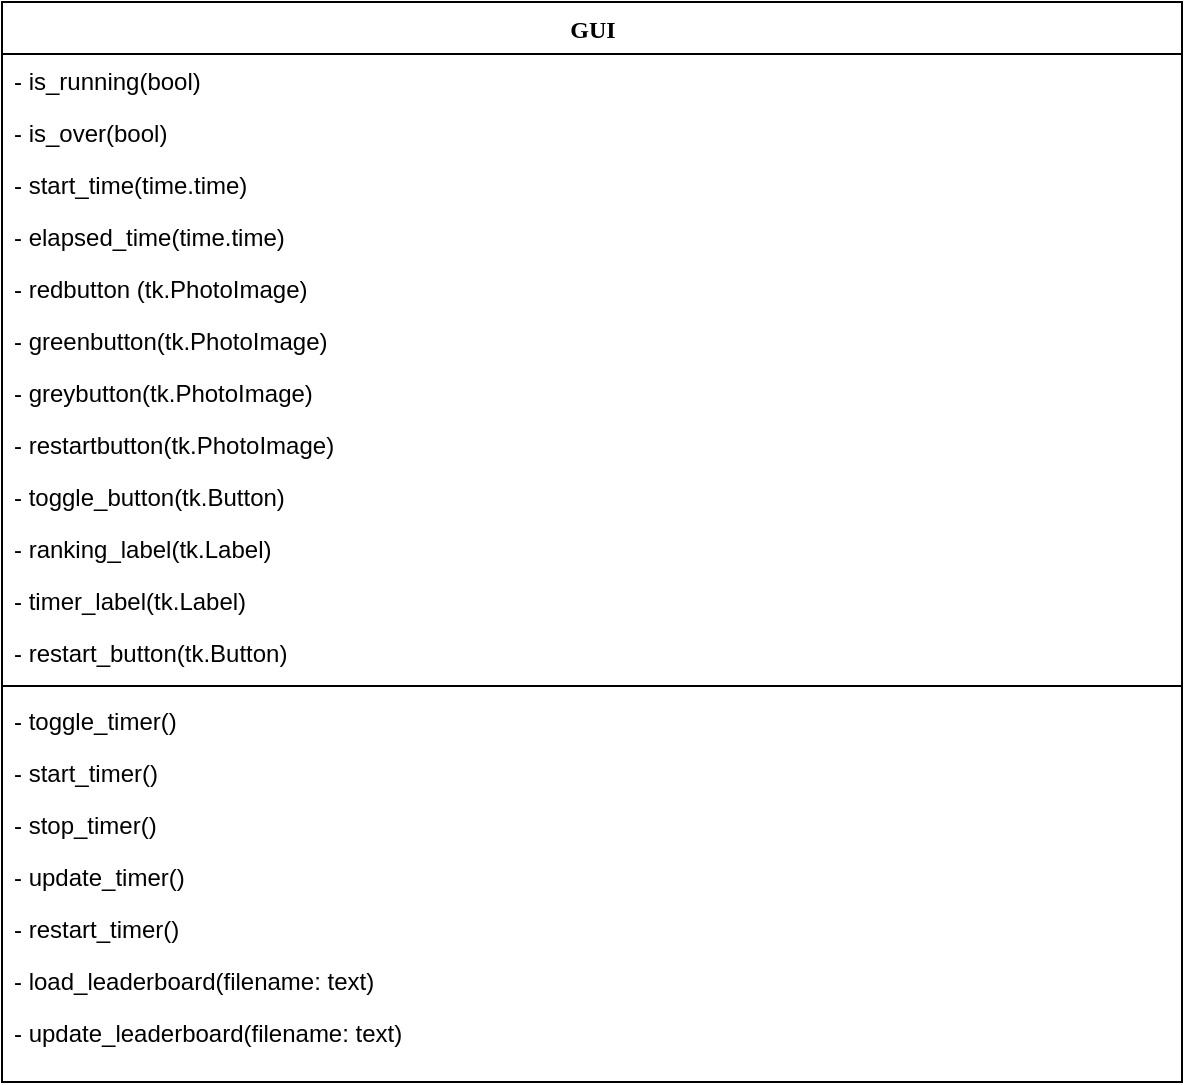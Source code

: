 <mxfile version="21.7.5" type="device">
  <diagram name="Page-1" id="6133507b-19e7-1e82-6fc7-422aa6c4b21f">
    <mxGraphModel dx="1098" dy="820" grid="1" gridSize="10" guides="1" tooltips="1" connect="1" arrows="1" fold="1" page="1" pageScale="1" pageWidth="1100" pageHeight="850" background="none" math="0" shadow="0">
      <root>
        <mxCell id="0" />
        <mxCell id="1" parent="0" />
        <mxCell id="78961159f06e98e8-17" value="GUI" style="swimlane;html=1;fontStyle=1;align=center;verticalAlign=top;childLayout=stackLayout;horizontal=1;startSize=26;horizontalStack=0;resizeParent=1;resizeLast=0;collapsible=1;marginBottom=0;swimlaneFillColor=#ffffff;rounded=0;shadow=0;comic=0;labelBackgroundColor=none;strokeWidth=1;fillColor=none;fontFamily=Verdana;fontSize=12" parent="1" vertex="1">
          <mxGeometry x="330" y="140" width="590" height="540" as="geometry" />
        </mxCell>
        <mxCell id="78961159f06e98e8-23" value="- is_running(bool)" style="text;html=1;strokeColor=none;fillColor=none;align=left;verticalAlign=top;spacingLeft=4;spacingRight=4;whiteSpace=wrap;overflow=hidden;rotatable=0;points=[[0,0.5],[1,0.5]];portConstraint=eastwest;" parent="78961159f06e98e8-17" vertex="1">
          <mxGeometry y="26" width="590" height="26" as="geometry" />
        </mxCell>
        <mxCell id="PmtdMFT_LYgZV779wT0t-5" value="- is_over(bool)" style="text;html=1;strokeColor=none;fillColor=none;align=left;verticalAlign=top;spacingLeft=4;spacingRight=4;whiteSpace=wrap;overflow=hidden;rotatable=0;points=[[0,0.5],[1,0.5]];portConstraint=eastwest;" vertex="1" parent="78961159f06e98e8-17">
          <mxGeometry y="52" width="590" height="26" as="geometry" />
        </mxCell>
        <mxCell id="PmtdMFT_LYgZV779wT0t-6" value="- start_time(time.time)" style="text;html=1;strokeColor=none;fillColor=none;align=left;verticalAlign=top;spacingLeft=4;spacingRight=4;whiteSpace=wrap;overflow=hidden;rotatable=0;points=[[0,0.5],[1,0.5]];portConstraint=eastwest;" vertex="1" parent="78961159f06e98e8-17">
          <mxGeometry y="78" width="590" height="26" as="geometry" />
        </mxCell>
        <mxCell id="PmtdMFT_LYgZV779wT0t-7" value="- elapsed_time(time.time)" style="text;html=1;strokeColor=none;fillColor=none;align=left;verticalAlign=top;spacingLeft=4;spacingRight=4;whiteSpace=wrap;overflow=hidden;rotatable=0;points=[[0,0.5],[1,0.5]];portConstraint=eastwest;" vertex="1" parent="78961159f06e98e8-17">
          <mxGeometry y="104" width="590" height="26" as="geometry" />
        </mxCell>
        <mxCell id="PmtdMFT_LYgZV779wT0t-8" value="- redbutton (tk.PhotoImage)" style="text;html=1;strokeColor=none;fillColor=none;align=left;verticalAlign=top;spacingLeft=4;spacingRight=4;whiteSpace=wrap;overflow=hidden;rotatable=0;points=[[0,0.5],[1,0.5]];portConstraint=eastwest;" vertex="1" parent="78961159f06e98e8-17">
          <mxGeometry y="130" width="590" height="26" as="geometry" />
        </mxCell>
        <mxCell id="PmtdMFT_LYgZV779wT0t-9" value="- greenbutton(tk.PhotoImage)" style="text;html=1;strokeColor=none;fillColor=none;align=left;verticalAlign=top;spacingLeft=4;spacingRight=4;whiteSpace=wrap;overflow=hidden;rotatable=0;points=[[0,0.5],[1,0.5]];portConstraint=eastwest;" vertex="1" parent="78961159f06e98e8-17">
          <mxGeometry y="156" width="590" height="26" as="geometry" />
        </mxCell>
        <mxCell id="PmtdMFT_LYgZV779wT0t-10" value="- greybutton(tk.PhotoImage)" style="text;html=1;strokeColor=none;fillColor=none;align=left;verticalAlign=top;spacingLeft=4;spacingRight=4;whiteSpace=wrap;overflow=hidden;rotatable=0;points=[[0,0.5],[1,0.5]];portConstraint=eastwest;" vertex="1" parent="78961159f06e98e8-17">
          <mxGeometry y="182" width="590" height="26" as="geometry" />
        </mxCell>
        <mxCell id="PmtdMFT_LYgZV779wT0t-11" value="- restartbutton(tk.PhotoImage)" style="text;html=1;strokeColor=none;fillColor=none;align=left;verticalAlign=top;spacingLeft=4;spacingRight=4;whiteSpace=wrap;overflow=hidden;rotatable=0;points=[[0,0.5],[1,0.5]];portConstraint=eastwest;" vertex="1" parent="78961159f06e98e8-17">
          <mxGeometry y="208" width="590" height="26" as="geometry" />
        </mxCell>
        <mxCell id="PmtdMFT_LYgZV779wT0t-12" value="- toggle_button(tk.Button)" style="text;html=1;strokeColor=none;fillColor=none;align=left;verticalAlign=top;spacingLeft=4;spacingRight=4;whiteSpace=wrap;overflow=hidden;rotatable=0;points=[[0,0.5],[1,0.5]];portConstraint=eastwest;" vertex="1" parent="78961159f06e98e8-17">
          <mxGeometry y="234" width="590" height="26" as="geometry" />
        </mxCell>
        <mxCell id="PmtdMFT_LYgZV779wT0t-14" value="- ranking_label(tk.Label)" style="text;html=1;strokeColor=none;fillColor=none;align=left;verticalAlign=top;spacingLeft=4;spacingRight=4;whiteSpace=wrap;overflow=hidden;rotatable=0;points=[[0,0.5],[1,0.5]];portConstraint=eastwest;" vertex="1" parent="78961159f06e98e8-17">
          <mxGeometry y="260" width="590" height="26" as="geometry" />
        </mxCell>
        <mxCell id="PmtdMFT_LYgZV779wT0t-15" value="- timer_label(tk.Label)" style="text;html=1;strokeColor=none;fillColor=none;align=left;verticalAlign=top;spacingLeft=4;spacingRight=4;whiteSpace=wrap;overflow=hidden;rotatable=0;points=[[0,0.5],[1,0.5]];portConstraint=eastwest;" vertex="1" parent="78961159f06e98e8-17">
          <mxGeometry y="286" width="590" height="26" as="geometry" />
        </mxCell>
        <mxCell id="PmtdMFT_LYgZV779wT0t-16" value="- restart_button(tk.Button)" style="text;html=1;strokeColor=none;fillColor=none;align=left;verticalAlign=top;spacingLeft=4;spacingRight=4;whiteSpace=wrap;overflow=hidden;rotatable=0;points=[[0,0.5],[1,0.5]];portConstraint=eastwest;" vertex="1" parent="78961159f06e98e8-17">
          <mxGeometry y="312" width="590" height="26" as="geometry" />
        </mxCell>
        <mxCell id="78961159f06e98e8-19" value="" style="line;html=1;strokeWidth=1;fillColor=none;align=left;verticalAlign=middle;spacingTop=-1;spacingLeft=3;spacingRight=3;rotatable=0;labelPosition=right;points=[];portConstraint=eastwest;" parent="78961159f06e98e8-17" vertex="1">
          <mxGeometry y="338" width="590" height="8" as="geometry" />
        </mxCell>
        <mxCell id="78961159f06e98e8-27" value="- toggle_timer()" style="text;html=1;strokeColor=none;fillColor=none;align=left;verticalAlign=top;spacingLeft=4;spacingRight=4;whiteSpace=wrap;overflow=hidden;rotatable=0;points=[[0,0.5],[1,0.5]];portConstraint=eastwest;" parent="78961159f06e98e8-17" vertex="1">
          <mxGeometry y="346" width="590" height="26" as="geometry" />
        </mxCell>
        <mxCell id="-x2US-SdihKZw9bSkYAq-2" value="- start_timer()" style="text;html=1;strokeColor=none;fillColor=none;align=left;verticalAlign=top;spacingLeft=4;spacingRight=4;whiteSpace=wrap;overflow=hidden;rotatable=0;points=[[0,0.5],[1,0.5]];portConstraint=eastwest;" parent="78961159f06e98e8-17" vertex="1">
          <mxGeometry y="372" width="590" height="26" as="geometry" />
        </mxCell>
        <mxCell id="-x2US-SdihKZw9bSkYAq-3" value="- stop_timer()" style="text;html=1;strokeColor=none;fillColor=none;align=left;verticalAlign=top;spacingLeft=4;spacingRight=4;whiteSpace=wrap;overflow=hidden;rotatable=0;points=[[0,0.5],[1,0.5]];portConstraint=eastwest;" parent="78961159f06e98e8-17" vertex="1">
          <mxGeometry y="398" width="590" height="26" as="geometry" />
        </mxCell>
        <mxCell id="PmtdMFT_LYgZV779wT0t-1" value="- update_timer()" style="text;html=1;strokeColor=none;fillColor=none;align=left;verticalAlign=top;spacingLeft=4;spacingRight=4;whiteSpace=wrap;overflow=hidden;rotatable=0;points=[[0,0.5],[1,0.5]];portConstraint=eastwest;" vertex="1" parent="78961159f06e98e8-17">
          <mxGeometry y="424" width="590" height="26" as="geometry" />
        </mxCell>
        <mxCell id="PmtdMFT_LYgZV779wT0t-2" value="- restart_timer()" style="text;html=1;strokeColor=none;fillColor=none;align=left;verticalAlign=top;spacingLeft=4;spacingRight=4;whiteSpace=wrap;overflow=hidden;rotatable=0;points=[[0,0.5],[1,0.5]];portConstraint=eastwest;" vertex="1" parent="78961159f06e98e8-17">
          <mxGeometry y="450" width="590" height="26" as="geometry" />
        </mxCell>
        <mxCell id="PmtdMFT_LYgZV779wT0t-3" value="- load_leaderboard(filename: text)" style="text;html=1;strokeColor=none;fillColor=none;align=left;verticalAlign=top;spacingLeft=4;spacingRight=4;whiteSpace=wrap;overflow=hidden;rotatable=0;points=[[0,0.5],[1,0.5]];portConstraint=eastwest;" vertex="1" parent="78961159f06e98e8-17">
          <mxGeometry y="476" width="590" height="26" as="geometry" />
        </mxCell>
        <mxCell id="PmtdMFT_LYgZV779wT0t-4" value="- update_leaderboard(filename: text)" style="text;html=1;strokeColor=none;fillColor=none;align=left;verticalAlign=top;spacingLeft=4;spacingRight=4;whiteSpace=wrap;overflow=hidden;rotatable=0;points=[[0,0.5],[1,0.5]];portConstraint=eastwest;" vertex="1" parent="78961159f06e98e8-17">
          <mxGeometry y="502" width="590" height="26" as="geometry" />
        </mxCell>
      </root>
    </mxGraphModel>
  </diagram>
</mxfile>

